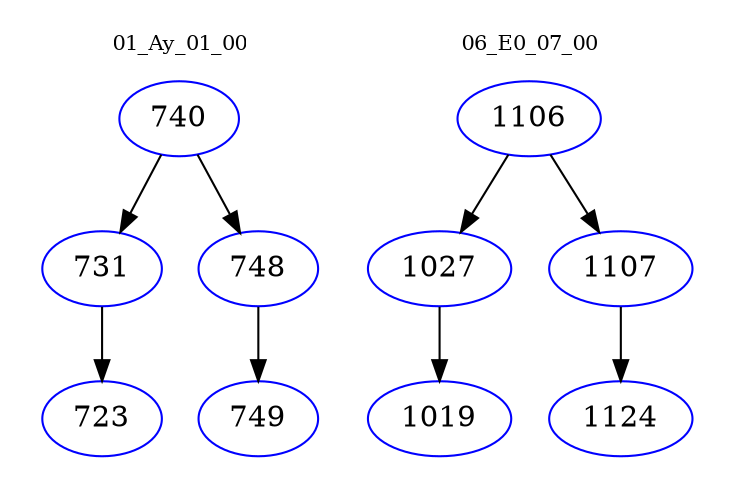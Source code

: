 digraph{
subgraph cluster_0 {
color = white
label = "01_Ay_01_00";
fontsize=10;
T0_740 [label="740", color="blue"]
T0_740 -> T0_731 [color="black"]
T0_731 [label="731", color="blue"]
T0_731 -> T0_723 [color="black"]
T0_723 [label="723", color="blue"]
T0_740 -> T0_748 [color="black"]
T0_748 [label="748", color="blue"]
T0_748 -> T0_749 [color="black"]
T0_749 [label="749", color="blue"]
}
subgraph cluster_1 {
color = white
label = "06_E0_07_00";
fontsize=10;
T1_1106 [label="1106", color="blue"]
T1_1106 -> T1_1027 [color="black"]
T1_1027 [label="1027", color="blue"]
T1_1027 -> T1_1019 [color="black"]
T1_1019 [label="1019", color="blue"]
T1_1106 -> T1_1107 [color="black"]
T1_1107 [label="1107", color="blue"]
T1_1107 -> T1_1124 [color="black"]
T1_1124 [label="1124", color="blue"]
}
}
